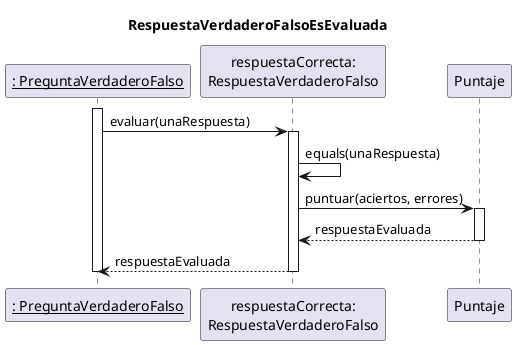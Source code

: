 @startuml
skinparam classAttributeIconSize 0

title RespuestaVerdaderoFalsoEsEvaluada

participant "__: PreguntaVerdaderoFalso__" as PreguntaVerdaderoFalso
participant "respuestaCorrecta:\nRespuestaVerdaderoFalso" as respuesta
participant "Puntaje" as puntaje

activate PreguntaVerdaderoFalso
    PreguntaVerdaderoFalso -> respuesta: evaluar(unaRespuesta)
    activate respuesta
        respuesta -> respuesta: equals(unaRespuesta)
        respuesta -> puntaje: puntuar(aciertos, errores)
        activate puntaje
            puntaje --> respuesta: respuestaEvaluada
        deactivate puntaje
        respuesta --> PreguntaVerdaderoFalso: respuestaEvaluada
    deactivate respuesta
deactivate PreguntaVerdaderoFalso

@enduml